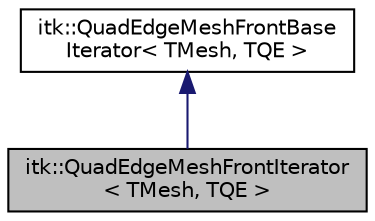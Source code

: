 digraph "itk::QuadEdgeMeshFrontIterator&lt; TMesh, TQE &gt;"
{
 // LATEX_PDF_SIZE
  edge [fontname="Helvetica",fontsize="10",labelfontname="Helvetica",labelfontsize="10"];
  node [fontname="Helvetica",fontsize="10",shape=record];
  Node1 [label="itk::QuadEdgeMeshFrontIterator\l\< TMesh, TQE \>",height=0.2,width=0.4,color="black", fillcolor="grey75", style="filled", fontcolor="black",tooltip="Non const quad edge front iterator."];
  Node2 -> Node1 [dir="back",color="midnightblue",fontsize="10",style="solid",fontname="Helvetica"];
  Node2 [label="itk::QuadEdgeMeshFrontBase\lIterator\< TMesh, TQE \>",height=0.2,width=0.4,color="black", fillcolor="white", style="filled",URL="$classitk_1_1QuadEdgeMeshFrontBaseIterator.html",tooltip="Front iterator on Mesh class."];
}
